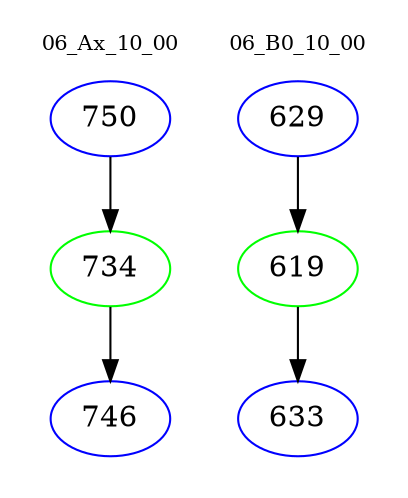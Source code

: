 digraph{
subgraph cluster_0 {
color = white
label = "06_Ax_10_00";
fontsize=10;
T0_750 [label="750", color="blue"]
T0_750 -> T0_734 [color="black"]
T0_734 [label="734", color="green"]
T0_734 -> T0_746 [color="black"]
T0_746 [label="746", color="blue"]
}
subgraph cluster_1 {
color = white
label = "06_B0_10_00";
fontsize=10;
T1_629 [label="629", color="blue"]
T1_629 -> T1_619 [color="black"]
T1_619 [label="619", color="green"]
T1_619 -> T1_633 [color="black"]
T1_633 [label="633", color="blue"]
}
}
